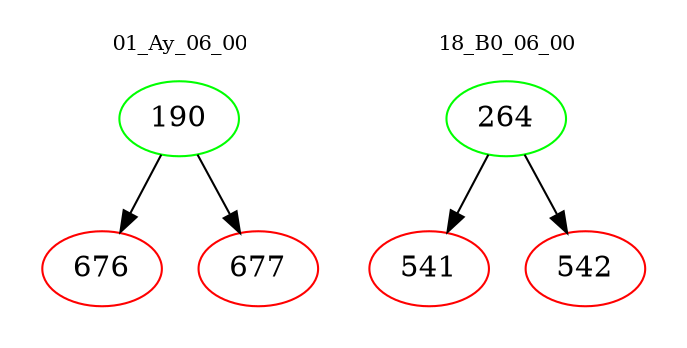 digraph{
subgraph cluster_0 {
color = white
label = "01_Ay_06_00";
fontsize=10;
T0_190 [label="190", color="green"]
T0_190 -> T0_676 [color="black"]
T0_676 [label="676", color="red"]
T0_190 -> T0_677 [color="black"]
T0_677 [label="677", color="red"]
}
subgraph cluster_1 {
color = white
label = "18_B0_06_00";
fontsize=10;
T1_264 [label="264", color="green"]
T1_264 -> T1_541 [color="black"]
T1_541 [label="541", color="red"]
T1_264 -> T1_542 [color="black"]
T1_542 [label="542", color="red"]
}
}
